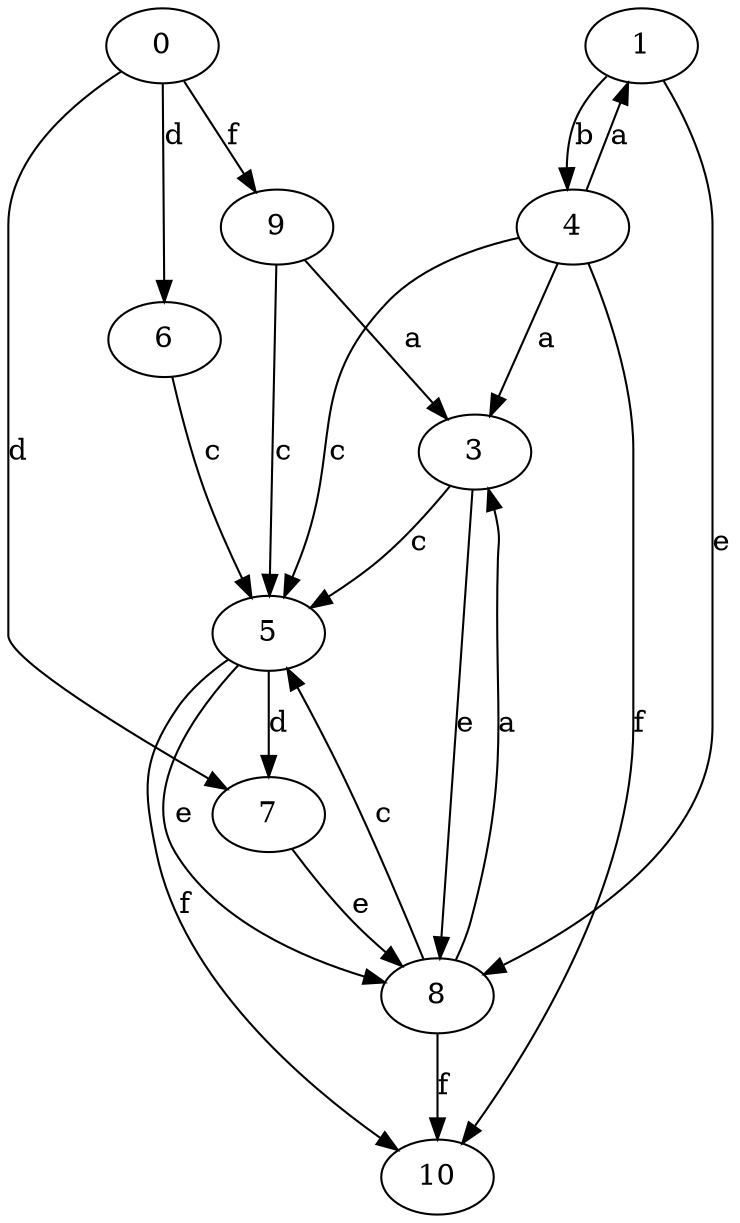 strict digraph  {
1;
3;
4;
5;
6;
7;
8;
9;
10;
0;
1 -> 4  [label=b];
1 -> 8  [label=e];
3 -> 5  [label=c];
3 -> 8  [label=e];
4 -> 1  [label=a];
4 -> 3  [label=a];
4 -> 5  [label=c];
4 -> 10  [label=f];
5 -> 7  [label=d];
5 -> 8  [label=e];
5 -> 10  [label=f];
6 -> 5  [label=c];
7 -> 8  [label=e];
8 -> 3  [label=a];
8 -> 5  [label=c];
8 -> 10  [label=f];
9 -> 3  [label=a];
9 -> 5  [label=c];
0 -> 6  [label=d];
0 -> 7  [label=d];
0 -> 9  [label=f];
}
